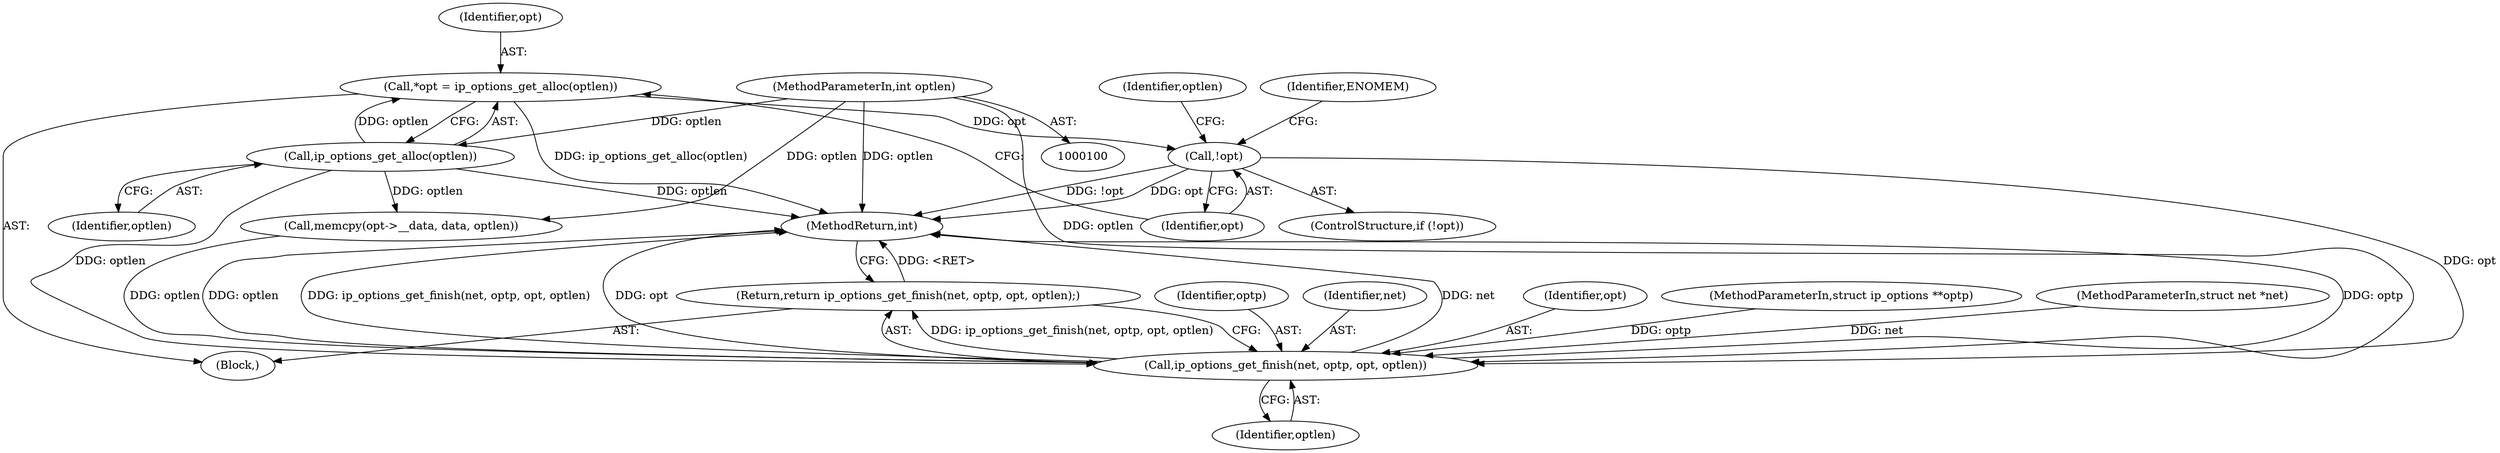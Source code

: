 digraph "0_linux_f6d8bd051c391c1c0458a30b2a7abcd939329259_17@pointer" {
"1000107" [label="(Call,*opt = ip_options_get_alloc(optlen))"];
"1000109" [label="(Call,ip_options_get_alloc(optlen))"];
"1000104" [label="(MethodParameterIn,int optlen)"];
"1000112" [label="(Call,!opt)"];
"1000126" [label="(Call,ip_options_get_finish(net, optp, opt, optlen))"];
"1000125" [label="(Return,return ip_options_get_finish(net, optp, opt, optlen);)"];
"1000128" [label="(Identifier,optp)"];
"1000109" [label="(Call,ip_options_get_alloc(optlen))"];
"1000112" [label="(Call,!opt)"];
"1000126" [label="(Call,ip_options_get_finish(net, optp, opt, optlen))"];
"1000127" [label="(Identifier,net)"];
"1000116" [label="(Identifier,ENOMEM)"];
"1000110" [label="(Identifier,optlen)"];
"1000113" [label="(Identifier,opt)"];
"1000104" [label="(MethodParameterIn,int optlen)"];
"1000118" [label="(Identifier,optlen)"];
"1000111" [label="(ControlStructure,if (!opt))"];
"1000119" [label="(Call,memcpy(opt->__data, data, optlen))"];
"1000131" [label="(MethodReturn,int)"];
"1000129" [label="(Identifier,opt)"];
"1000105" [label="(Block,)"];
"1000130" [label="(Identifier,optlen)"];
"1000102" [label="(MethodParameterIn,struct ip_options **optp)"];
"1000107" [label="(Call,*opt = ip_options_get_alloc(optlen))"];
"1000125" [label="(Return,return ip_options_get_finish(net, optp, opt, optlen);)"];
"1000101" [label="(MethodParameterIn,struct net *net)"];
"1000108" [label="(Identifier,opt)"];
"1000107" -> "1000105"  [label="AST: "];
"1000107" -> "1000109"  [label="CFG: "];
"1000108" -> "1000107"  [label="AST: "];
"1000109" -> "1000107"  [label="AST: "];
"1000113" -> "1000107"  [label="CFG: "];
"1000107" -> "1000131"  [label="DDG: ip_options_get_alloc(optlen)"];
"1000109" -> "1000107"  [label="DDG: optlen"];
"1000107" -> "1000112"  [label="DDG: opt"];
"1000109" -> "1000110"  [label="CFG: "];
"1000110" -> "1000109"  [label="AST: "];
"1000109" -> "1000131"  [label="DDG: optlen"];
"1000104" -> "1000109"  [label="DDG: optlen"];
"1000109" -> "1000119"  [label="DDG: optlen"];
"1000109" -> "1000126"  [label="DDG: optlen"];
"1000104" -> "1000100"  [label="AST: "];
"1000104" -> "1000131"  [label="DDG: optlen"];
"1000104" -> "1000119"  [label="DDG: optlen"];
"1000104" -> "1000126"  [label="DDG: optlen"];
"1000112" -> "1000111"  [label="AST: "];
"1000112" -> "1000113"  [label="CFG: "];
"1000113" -> "1000112"  [label="AST: "];
"1000116" -> "1000112"  [label="CFG: "];
"1000118" -> "1000112"  [label="CFG: "];
"1000112" -> "1000131"  [label="DDG: !opt"];
"1000112" -> "1000131"  [label="DDG: opt"];
"1000112" -> "1000126"  [label="DDG: opt"];
"1000126" -> "1000125"  [label="AST: "];
"1000126" -> "1000130"  [label="CFG: "];
"1000127" -> "1000126"  [label="AST: "];
"1000128" -> "1000126"  [label="AST: "];
"1000129" -> "1000126"  [label="AST: "];
"1000130" -> "1000126"  [label="AST: "];
"1000125" -> "1000126"  [label="CFG: "];
"1000126" -> "1000131"  [label="DDG: net"];
"1000126" -> "1000131"  [label="DDG: optp"];
"1000126" -> "1000131"  [label="DDG: optlen"];
"1000126" -> "1000131"  [label="DDG: ip_options_get_finish(net, optp, opt, optlen)"];
"1000126" -> "1000131"  [label="DDG: opt"];
"1000126" -> "1000125"  [label="DDG: ip_options_get_finish(net, optp, opt, optlen)"];
"1000101" -> "1000126"  [label="DDG: net"];
"1000102" -> "1000126"  [label="DDG: optp"];
"1000119" -> "1000126"  [label="DDG: optlen"];
"1000125" -> "1000105"  [label="AST: "];
"1000131" -> "1000125"  [label="CFG: "];
"1000125" -> "1000131"  [label="DDG: <RET>"];
}
